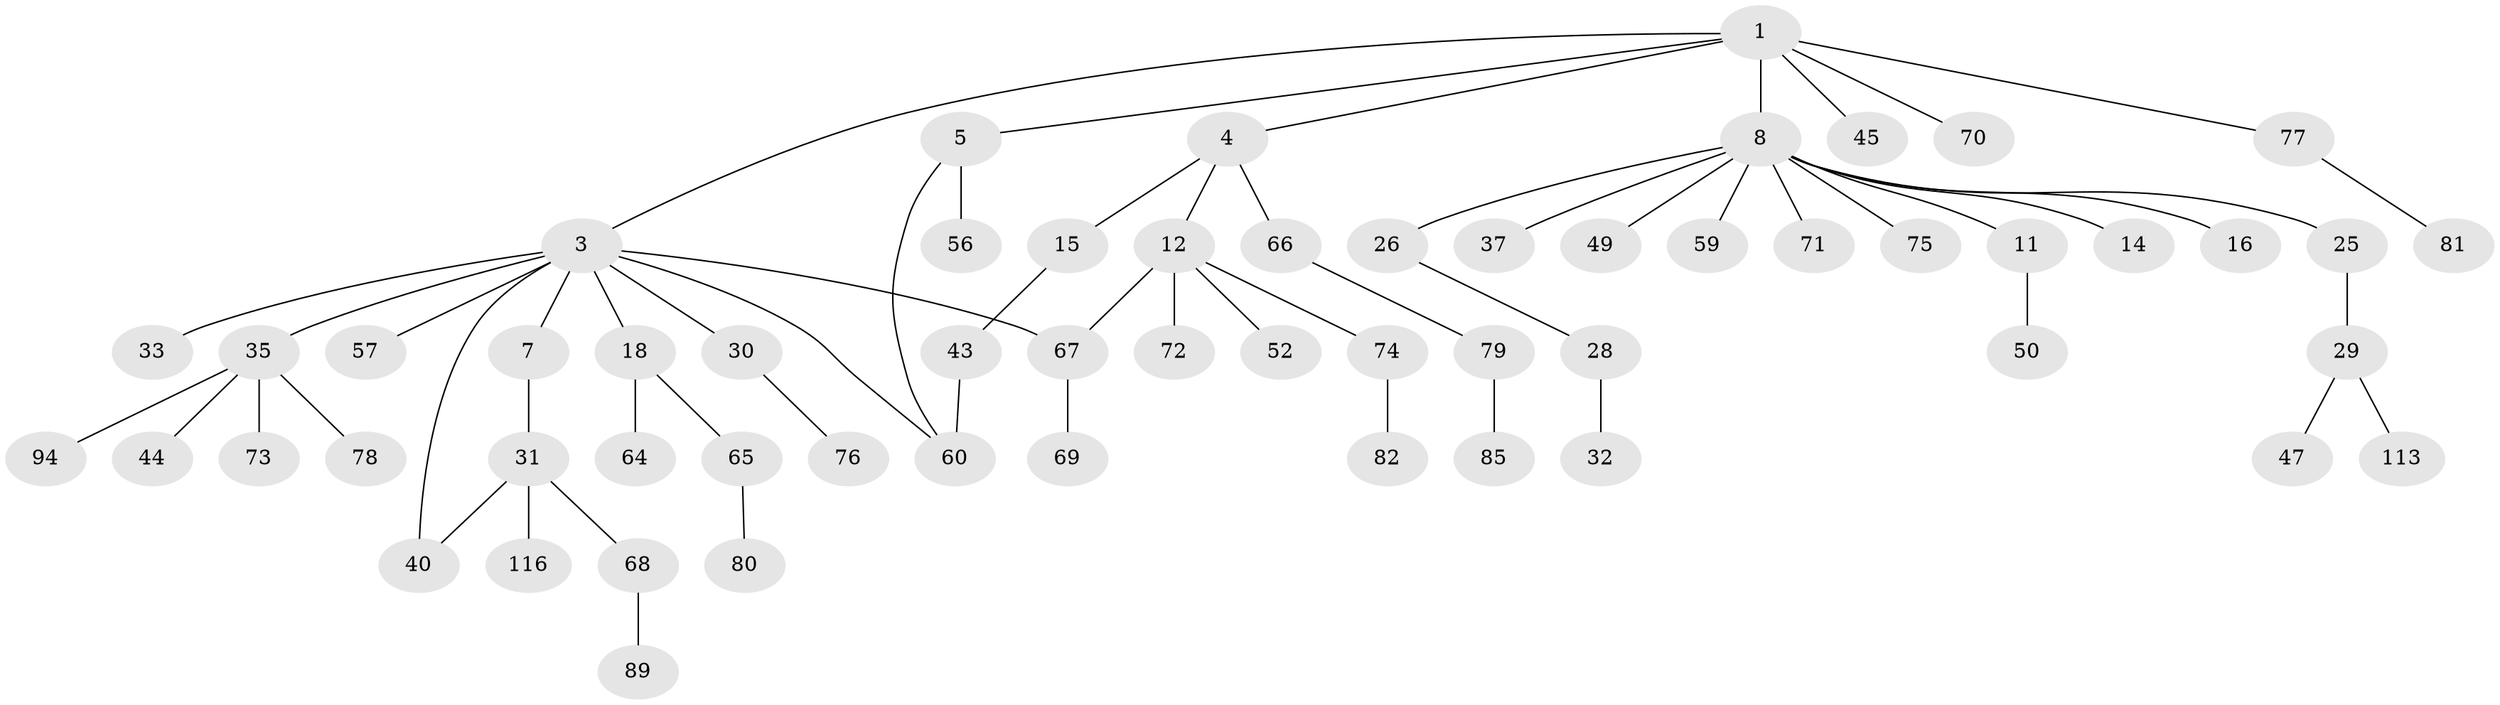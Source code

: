 // original degree distribution, {3: 0.19827586206896552, 6: 0.034482758620689655, 4: 0.05172413793103448, 7: 0.008620689655172414, 2: 0.2413793103448276, 1: 0.45689655172413796, 5: 0.008620689655172414}
// Generated by graph-tools (version 1.1) at 2025/13/03/09/25 04:13:25]
// undirected, 58 vertices, 61 edges
graph export_dot {
graph [start="1"]
  node [color=gray90,style=filled];
  1 [super="+2"];
  3 [super="+24+10+55"];
  4 [super="+61"];
  5 [super="+6+84+17+58+87+90"];
  7 [super="+21"];
  8 [super="+13+23+9+22"];
  11;
  12 [super="+41"];
  14;
  15 [super="+20"];
  16 [super="+27+109"];
  18 [super="+39"];
  25;
  26;
  28 [super="+92"];
  29;
  30;
  31 [super="+38"];
  32 [super="+63"];
  33 [super="+111"];
  35 [super="+36"];
  37;
  40 [super="+88+86"];
  43 [super="+54+83"];
  44;
  45 [super="+91+51"];
  47;
  49;
  50;
  52;
  56;
  57;
  59;
  60;
  64;
  65;
  66;
  67;
  68;
  69 [super="+96"];
  70;
  71 [super="+102+98"];
  72;
  73;
  74 [super="+105"];
  75;
  76;
  77;
  78;
  79;
  80;
  81 [super="+112"];
  82 [super="+114"];
  85;
  89;
  94;
  113;
  116;
  1 -- 8;
  1 -- 77;
  1 -- 3;
  1 -- 4;
  1 -- 5;
  1 -- 70;
  1 -- 45;
  3 -- 7;
  3 -- 57;
  3 -- 67;
  3 -- 60;
  3 -- 30;
  3 -- 33;
  3 -- 18;
  3 -- 35;
  3 -- 40;
  4 -- 12;
  4 -- 15;
  4 -- 66;
  5 -- 56;
  5 -- 60;
  7 -- 31;
  8 -- 37;
  8 -- 71;
  8 -- 26;
  8 -- 59;
  8 -- 14;
  8 -- 25;
  8 -- 49;
  8 -- 16;
  8 -- 11;
  8 -- 75;
  11 -- 50;
  12 -- 72;
  12 -- 74;
  12 -- 67;
  12 -- 52;
  15 -- 43;
  18 -- 64;
  18 -- 65;
  25 -- 29;
  26 -- 28;
  28 -- 32;
  29 -- 47;
  29 -- 113;
  30 -- 76;
  31 -- 68;
  31 -- 40;
  31 -- 116;
  35 -- 94;
  35 -- 73;
  35 -- 44;
  35 -- 78;
  43 -- 60;
  65 -- 80;
  66 -- 79;
  67 -- 69;
  68 -- 89;
  74 -- 82;
  77 -- 81;
  79 -- 85;
}
